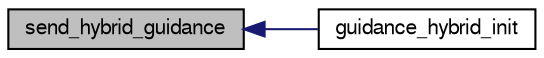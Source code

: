 digraph "send_hybrid_guidance"
{
  edge [fontname="FreeSans",fontsize="10",labelfontname="FreeSans",labelfontsize="10"];
  node [fontname="FreeSans",fontsize="10",shape=record];
  rankdir="LR";
  Node1 [label="send_hybrid_guidance",height=0.2,width=0.4,color="black", fillcolor="grey75", style="filled", fontcolor="black"];
  Node1 -> Node2 [dir="back",color="midnightblue",fontsize="10",style="solid",fontname="FreeSans"];
  Node2 [label="guidance_hybrid_init",height=0.2,width=0.4,color="black", fillcolor="white", style="filled",URL="$guidance__hybrid_8h.html#aecd410588484793dd74263388ed1b7ff",tooltip="Hybrid Guidance Initialization function. "];
}
